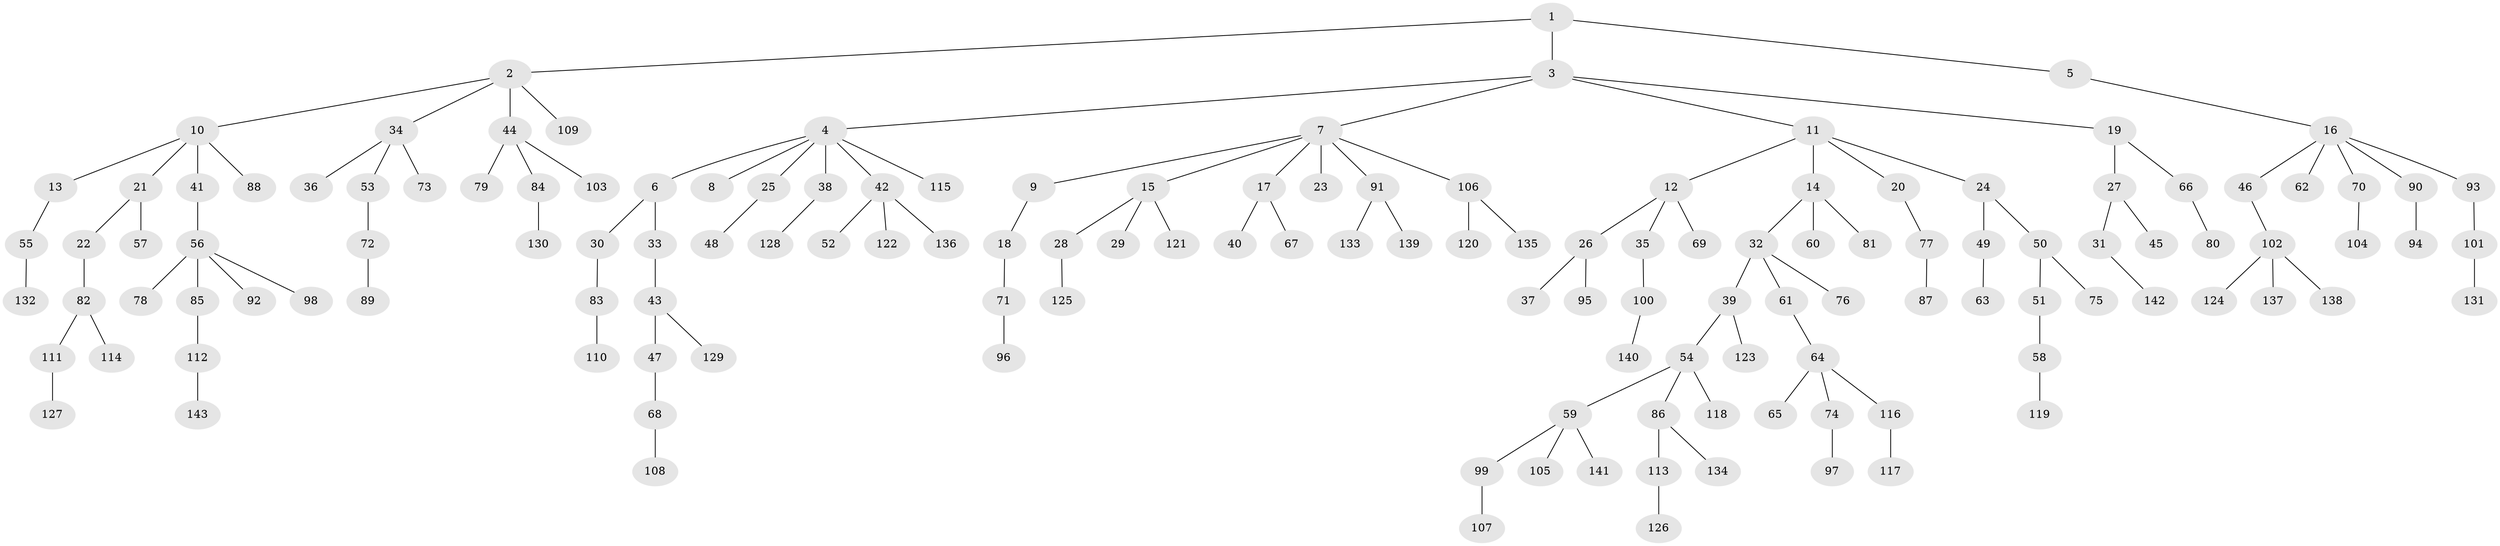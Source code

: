 // coarse degree distribution, {15: 0.014084507042253521, 6: 0.028169014084507043, 3: 0.08450704225352113, 4: 0.056338028169014086, 1: 0.6056338028169014, 8: 0.014084507042253521, 2: 0.19718309859154928}
// Generated by graph-tools (version 1.1) at 2025/19/03/04/25 18:19:26]
// undirected, 143 vertices, 142 edges
graph export_dot {
graph [start="1"]
  node [color=gray90,style=filled];
  1;
  2;
  3;
  4;
  5;
  6;
  7;
  8;
  9;
  10;
  11;
  12;
  13;
  14;
  15;
  16;
  17;
  18;
  19;
  20;
  21;
  22;
  23;
  24;
  25;
  26;
  27;
  28;
  29;
  30;
  31;
  32;
  33;
  34;
  35;
  36;
  37;
  38;
  39;
  40;
  41;
  42;
  43;
  44;
  45;
  46;
  47;
  48;
  49;
  50;
  51;
  52;
  53;
  54;
  55;
  56;
  57;
  58;
  59;
  60;
  61;
  62;
  63;
  64;
  65;
  66;
  67;
  68;
  69;
  70;
  71;
  72;
  73;
  74;
  75;
  76;
  77;
  78;
  79;
  80;
  81;
  82;
  83;
  84;
  85;
  86;
  87;
  88;
  89;
  90;
  91;
  92;
  93;
  94;
  95;
  96;
  97;
  98;
  99;
  100;
  101;
  102;
  103;
  104;
  105;
  106;
  107;
  108;
  109;
  110;
  111;
  112;
  113;
  114;
  115;
  116;
  117;
  118;
  119;
  120;
  121;
  122;
  123;
  124;
  125;
  126;
  127;
  128;
  129;
  130;
  131;
  132;
  133;
  134;
  135;
  136;
  137;
  138;
  139;
  140;
  141;
  142;
  143;
  1 -- 2;
  1 -- 3;
  1 -- 5;
  2 -- 10;
  2 -- 34;
  2 -- 44;
  2 -- 109;
  3 -- 4;
  3 -- 7;
  3 -- 11;
  3 -- 19;
  4 -- 6;
  4 -- 8;
  4 -- 25;
  4 -- 38;
  4 -- 42;
  4 -- 115;
  5 -- 16;
  6 -- 30;
  6 -- 33;
  7 -- 9;
  7 -- 15;
  7 -- 17;
  7 -- 23;
  7 -- 91;
  7 -- 106;
  9 -- 18;
  10 -- 13;
  10 -- 21;
  10 -- 41;
  10 -- 88;
  11 -- 12;
  11 -- 14;
  11 -- 20;
  11 -- 24;
  12 -- 26;
  12 -- 35;
  12 -- 69;
  13 -- 55;
  14 -- 32;
  14 -- 60;
  14 -- 81;
  15 -- 28;
  15 -- 29;
  15 -- 121;
  16 -- 46;
  16 -- 62;
  16 -- 70;
  16 -- 90;
  16 -- 93;
  17 -- 40;
  17 -- 67;
  18 -- 71;
  19 -- 27;
  19 -- 66;
  20 -- 77;
  21 -- 22;
  21 -- 57;
  22 -- 82;
  24 -- 49;
  24 -- 50;
  25 -- 48;
  26 -- 37;
  26 -- 95;
  27 -- 31;
  27 -- 45;
  28 -- 125;
  30 -- 83;
  31 -- 142;
  32 -- 39;
  32 -- 61;
  32 -- 76;
  33 -- 43;
  34 -- 36;
  34 -- 53;
  34 -- 73;
  35 -- 100;
  38 -- 128;
  39 -- 54;
  39 -- 123;
  41 -- 56;
  42 -- 52;
  42 -- 122;
  42 -- 136;
  43 -- 47;
  43 -- 129;
  44 -- 79;
  44 -- 84;
  44 -- 103;
  46 -- 102;
  47 -- 68;
  49 -- 63;
  50 -- 51;
  50 -- 75;
  51 -- 58;
  53 -- 72;
  54 -- 59;
  54 -- 86;
  54 -- 118;
  55 -- 132;
  56 -- 78;
  56 -- 85;
  56 -- 92;
  56 -- 98;
  58 -- 119;
  59 -- 99;
  59 -- 105;
  59 -- 141;
  61 -- 64;
  64 -- 65;
  64 -- 74;
  64 -- 116;
  66 -- 80;
  68 -- 108;
  70 -- 104;
  71 -- 96;
  72 -- 89;
  74 -- 97;
  77 -- 87;
  82 -- 111;
  82 -- 114;
  83 -- 110;
  84 -- 130;
  85 -- 112;
  86 -- 113;
  86 -- 134;
  90 -- 94;
  91 -- 133;
  91 -- 139;
  93 -- 101;
  99 -- 107;
  100 -- 140;
  101 -- 131;
  102 -- 124;
  102 -- 137;
  102 -- 138;
  106 -- 120;
  106 -- 135;
  111 -- 127;
  112 -- 143;
  113 -- 126;
  116 -- 117;
}
